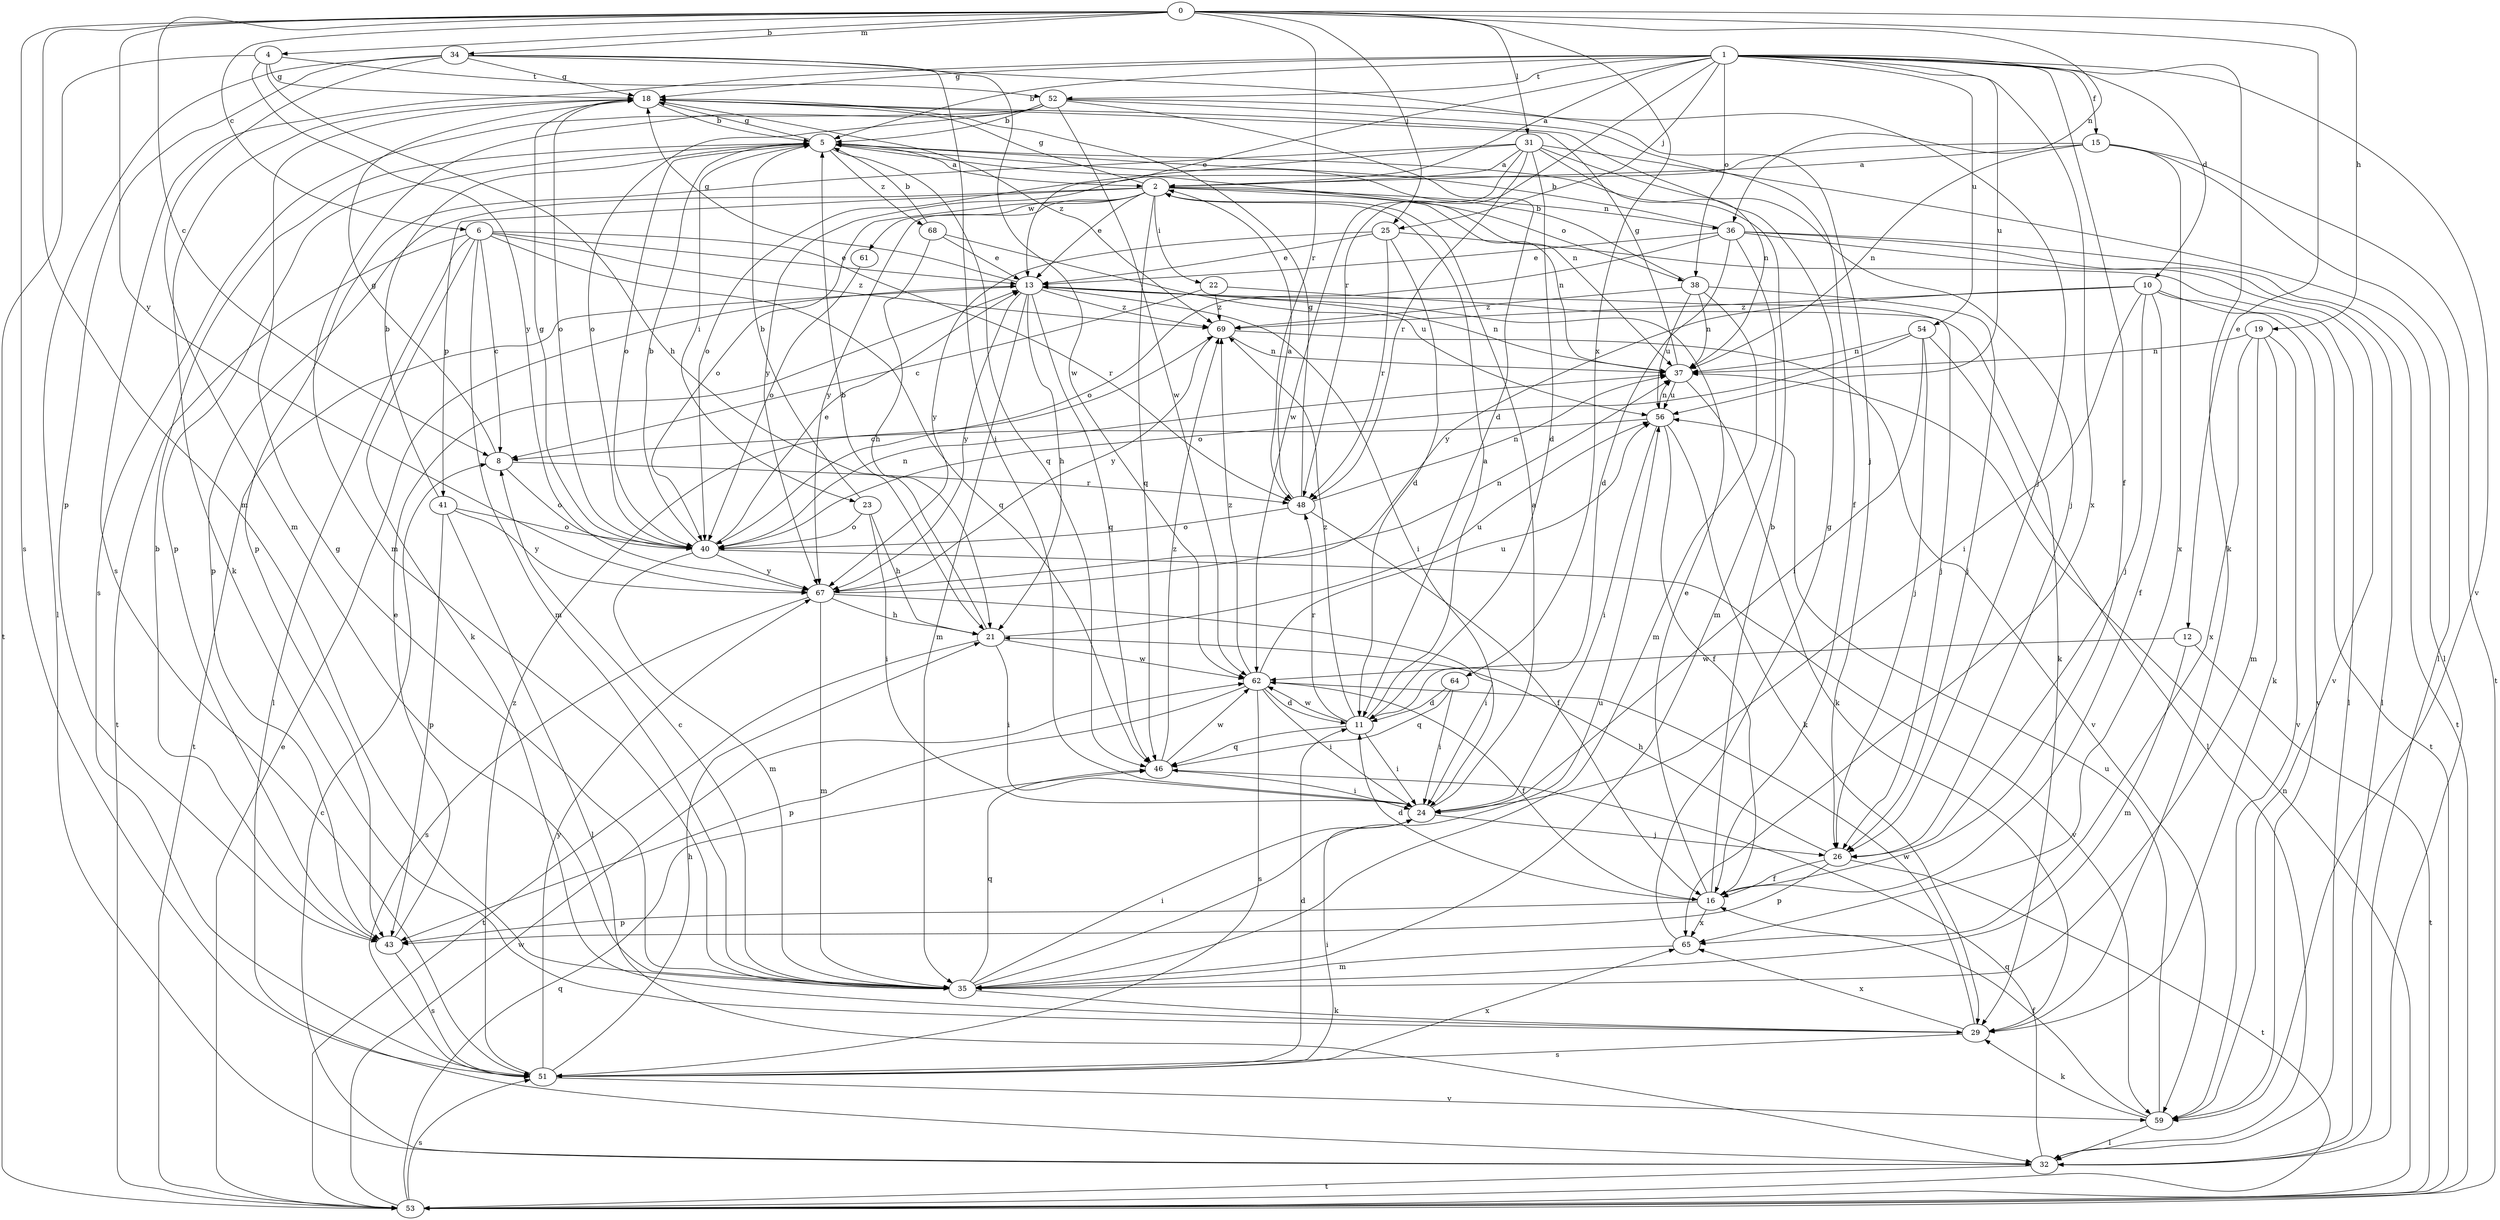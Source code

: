 strict digraph  {
0;
1;
2;
4;
5;
6;
8;
10;
11;
12;
13;
15;
16;
18;
19;
21;
22;
23;
24;
25;
26;
29;
31;
32;
34;
35;
36;
37;
38;
40;
41;
43;
46;
48;
51;
52;
53;
54;
56;
59;
61;
62;
64;
65;
67;
68;
69;
0 -> 4  [label=b];
0 -> 6  [label=c];
0 -> 8  [label=c];
0 -> 12  [label=e];
0 -> 19  [label=h];
0 -> 25  [label=j];
0 -> 31  [label=l];
0 -> 34  [label=m];
0 -> 35  [label=m];
0 -> 36  [label=n];
0 -> 48  [label=r];
0 -> 51  [label=s];
0 -> 64  [label=x];
0 -> 67  [label=y];
1 -> 2  [label=a];
1 -> 5  [label=b];
1 -> 10  [label=d];
1 -> 13  [label=e];
1 -> 15  [label=f];
1 -> 16  [label=f];
1 -> 18  [label=g];
1 -> 25  [label=j];
1 -> 29  [label=k];
1 -> 38  [label=o];
1 -> 48  [label=r];
1 -> 51  [label=s];
1 -> 52  [label=t];
1 -> 54  [label=u];
1 -> 56  [label=u];
1 -> 59  [label=v];
1 -> 65  [label=x];
2 -> 13  [label=e];
2 -> 18  [label=g];
2 -> 22  [label=i];
2 -> 36  [label=n];
2 -> 37  [label=n];
2 -> 38  [label=o];
2 -> 40  [label=o];
2 -> 41  [label=p];
2 -> 43  [label=p];
2 -> 46  [label=q];
2 -> 61  [label=w];
2 -> 67  [label=y];
4 -> 18  [label=g];
4 -> 21  [label=h];
4 -> 52  [label=t];
4 -> 53  [label=t];
4 -> 67  [label=y];
5 -> 2  [label=a];
5 -> 18  [label=g];
5 -> 23  [label=i];
5 -> 37  [label=n];
5 -> 40  [label=o];
5 -> 43  [label=p];
5 -> 46  [label=q];
5 -> 68  [label=z];
6 -> 8  [label=c];
6 -> 13  [label=e];
6 -> 29  [label=k];
6 -> 32  [label=l];
6 -> 35  [label=m];
6 -> 46  [label=q];
6 -> 48  [label=r];
6 -> 53  [label=t];
6 -> 69  [label=z];
8 -> 18  [label=g];
8 -> 40  [label=o];
8 -> 48  [label=r];
10 -> 16  [label=f];
10 -> 24  [label=i];
10 -> 26  [label=j];
10 -> 53  [label=t];
10 -> 59  [label=v];
10 -> 67  [label=y];
10 -> 69  [label=z];
11 -> 2  [label=a];
11 -> 24  [label=i];
11 -> 46  [label=q];
11 -> 48  [label=r];
11 -> 62  [label=w];
11 -> 69  [label=z];
12 -> 35  [label=m];
12 -> 53  [label=t];
12 -> 62  [label=w];
13 -> 18  [label=g];
13 -> 21  [label=h];
13 -> 24  [label=i];
13 -> 29  [label=k];
13 -> 35  [label=m];
13 -> 37  [label=n];
13 -> 46  [label=q];
13 -> 53  [label=t];
13 -> 67  [label=y];
13 -> 69  [label=z];
15 -> 2  [label=a];
15 -> 32  [label=l];
15 -> 37  [label=n];
15 -> 53  [label=t];
15 -> 65  [label=x];
15 -> 67  [label=y];
16 -> 5  [label=b];
16 -> 11  [label=d];
16 -> 13  [label=e];
16 -> 43  [label=p];
16 -> 65  [label=x];
18 -> 5  [label=b];
18 -> 29  [label=k];
18 -> 40  [label=o];
18 -> 69  [label=z];
19 -> 29  [label=k];
19 -> 35  [label=m];
19 -> 37  [label=n];
19 -> 59  [label=v];
19 -> 65  [label=x];
21 -> 5  [label=b];
21 -> 24  [label=i];
21 -> 53  [label=t];
21 -> 56  [label=u];
21 -> 62  [label=w];
22 -> 8  [label=c];
22 -> 26  [label=j];
22 -> 69  [label=z];
23 -> 5  [label=b];
23 -> 21  [label=h];
23 -> 24  [label=i];
23 -> 40  [label=o];
24 -> 2  [label=a];
24 -> 26  [label=j];
25 -> 11  [label=d];
25 -> 13  [label=e];
25 -> 32  [label=l];
25 -> 48  [label=r];
25 -> 67  [label=y];
26 -> 16  [label=f];
26 -> 21  [label=h];
26 -> 43  [label=p];
26 -> 53  [label=t];
29 -> 51  [label=s];
29 -> 62  [label=w];
29 -> 65  [label=x];
31 -> 2  [label=a];
31 -> 11  [label=d];
31 -> 26  [label=j];
31 -> 32  [label=l];
31 -> 37  [label=n];
31 -> 40  [label=o];
31 -> 43  [label=p];
31 -> 48  [label=r];
31 -> 62  [label=w];
32 -> 8  [label=c];
32 -> 46  [label=q];
32 -> 53  [label=t];
34 -> 18  [label=g];
34 -> 24  [label=i];
34 -> 26  [label=j];
34 -> 32  [label=l];
34 -> 35  [label=m];
34 -> 43  [label=p];
34 -> 62  [label=w];
35 -> 8  [label=c];
35 -> 18  [label=g];
35 -> 24  [label=i];
35 -> 29  [label=k];
35 -> 46  [label=q];
35 -> 56  [label=u];
36 -> 5  [label=b];
36 -> 11  [label=d];
36 -> 13  [label=e];
36 -> 32  [label=l];
36 -> 35  [label=m];
36 -> 40  [label=o];
36 -> 53  [label=t];
36 -> 59  [label=v];
37 -> 18  [label=g];
37 -> 29  [label=k];
37 -> 56  [label=u];
38 -> 5  [label=b];
38 -> 26  [label=j];
38 -> 35  [label=m];
38 -> 37  [label=n];
38 -> 56  [label=u];
38 -> 69  [label=z];
40 -> 5  [label=b];
40 -> 13  [label=e];
40 -> 18  [label=g];
40 -> 35  [label=m];
40 -> 37  [label=n];
40 -> 59  [label=v];
40 -> 67  [label=y];
41 -> 5  [label=b];
41 -> 32  [label=l];
41 -> 40  [label=o];
41 -> 43  [label=p];
41 -> 67  [label=y];
43 -> 5  [label=b];
43 -> 13  [label=e];
43 -> 51  [label=s];
46 -> 24  [label=i];
46 -> 62  [label=w];
46 -> 69  [label=z];
48 -> 2  [label=a];
48 -> 16  [label=f];
48 -> 18  [label=g];
48 -> 37  [label=n];
48 -> 40  [label=o];
51 -> 11  [label=d];
51 -> 21  [label=h];
51 -> 24  [label=i];
51 -> 59  [label=v];
51 -> 65  [label=x];
51 -> 67  [label=y];
51 -> 69  [label=z];
52 -> 5  [label=b];
52 -> 11  [label=d];
52 -> 16  [label=f];
52 -> 26  [label=j];
52 -> 35  [label=m];
52 -> 40  [label=o];
52 -> 51  [label=s];
52 -> 62  [label=w];
53 -> 13  [label=e];
53 -> 37  [label=n];
53 -> 46  [label=q];
53 -> 51  [label=s];
53 -> 62  [label=w];
54 -> 24  [label=i];
54 -> 26  [label=j];
54 -> 32  [label=l];
54 -> 37  [label=n];
54 -> 40  [label=o];
56 -> 8  [label=c];
56 -> 16  [label=f];
56 -> 24  [label=i];
56 -> 29  [label=k];
56 -> 37  [label=n];
59 -> 16  [label=f];
59 -> 29  [label=k];
59 -> 32  [label=l];
59 -> 56  [label=u];
61 -> 40  [label=o];
62 -> 11  [label=d];
62 -> 16  [label=f];
62 -> 24  [label=i];
62 -> 43  [label=p];
62 -> 51  [label=s];
62 -> 56  [label=u];
62 -> 69  [label=z];
64 -> 11  [label=d];
64 -> 24  [label=i];
64 -> 46  [label=q];
65 -> 18  [label=g];
65 -> 35  [label=m];
67 -> 21  [label=h];
67 -> 24  [label=i];
67 -> 35  [label=m];
67 -> 37  [label=n];
67 -> 51  [label=s];
68 -> 5  [label=b];
68 -> 13  [label=e];
68 -> 21  [label=h];
68 -> 56  [label=u];
69 -> 37  [label=n];
69 -> 59  [label=v];
69 -> 67  [label=y];
}

